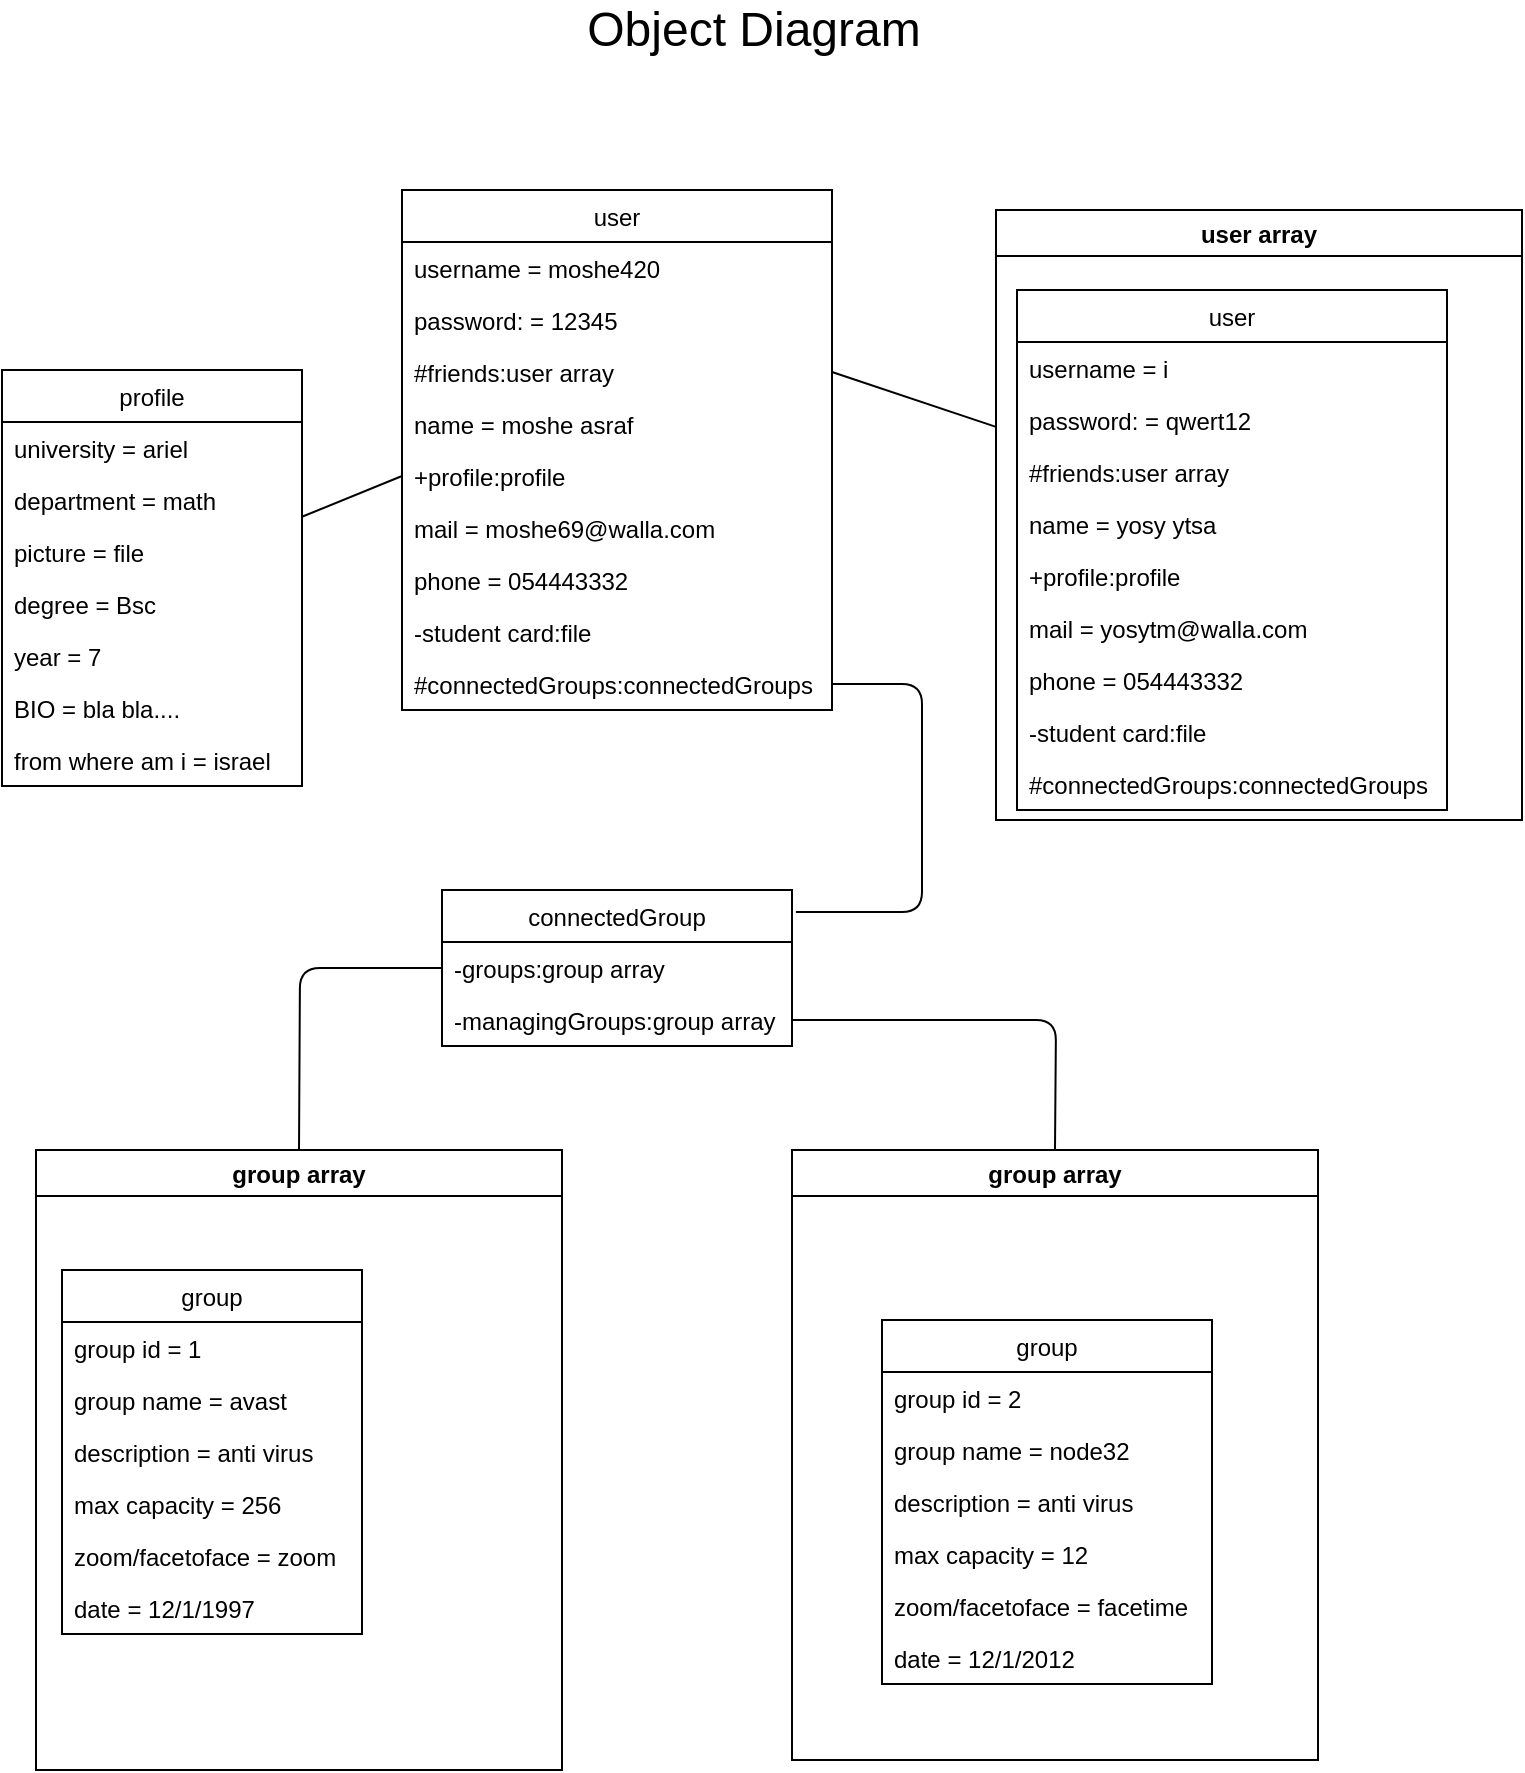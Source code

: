 <mxfile>
    <diagram id="kMu_I162mFygRxBqFrDO" name="Page-1">
        <mxGraphModel dx="1027" dy="881" grid="1" gridSize="10" guides="1" tooltips="1" connect="1" arrows="1" fold="1" page="1" pageScale="1" pageWidth="827" pageHeight="1169" math="0" shadow="0">
            <root>
                <mxCell id="0"/>
                <mxCell id="1" parent="0"/>
                <mxCell id="32" value="user" style="swimlane;fontStyle=0;childLayout=stackLayout;horizontal=1;startSize=26;horizontalStack=0;resizeParent=1;resizeParentMax=0;resizeLast=0;collapsible=1;marginBottom=0;rounded=0;shadow=0;glass=0;comic=0;sketch=0;verticalAlign=top;" parent="1" vertex="1">
                    <mxGeometry x="234" y="160" width="215" height="260" as="geometry"/>
                </mxCell>
                <mxCell id="33" value="fun" style="swimlane;fontStyle=0;childLayout=stackLayout;horizontal=1;startSize=0;horizontalStack=0;resizeParent=1;resizeParentMax=0;resizeLast=0;collapsible=0;marginBottom=0;rounded=0;shadow=0;glass=0;comic=0;sketch=0;verticalAlign=top;swimlaneLine=0;swimlaneFillColor=none;fillColor=none;noLabel=1;overflow=visible;portConstraintRotation=0;snapToPoint=0;fixDash=0;perimeter=rectanglePerimeter;dropTarget=1;expand=0;deletable=1;" parent="32" vertex="1">
                    <mxGeometry y="26" width="215" height="234" as="geometry"/>
                </mxCell>
                <mxCell id="34" value="username = moshe420" style="text;strokeColor=none;fillColor=none;align=left;verticalAlign=top;spacingLeft=4;spacingRight=4;overflow=hidden;rotatable=0;points=[[0,0.5],[1,0.5]];portConstraint=eastwest;" parent="33" vertex="1">
                    <mxGeometry width="215" height="26" as="geometry"/>
                </mxCell>
                <mxCell id="35" value="password: = 12345" style="text;strokeColor=none;fillColor=none;align=left;verticalAlign=top;spacingLeft=4;spacingRight=4;overflow=hidden;rotatable=0;points=[[0,0.5],[1,0.5]];portConstraint=eastwest;" parent="33" vertex="1">
                    <mxGeometry y="26" width="215" height="26" as="geometry"/>
                </mxCell>
                <mxCell id="36" value="#friends:user array" style="text;strokeColor=none;fillColor=none;align=left;verticalAlign=top;spacingLeft=4;spacingRight=4;overflow=hidden;rotatable=0;points=[[0,0.5],[1,0.5]];portConstraint=eastwest;" parent="33" vertex="1">
                    <mxGeometry y="52" width="215" height="26" as="geometry"/>
                </mxCell>
                <mxCell id="37" value="name = moshe asraf" style="text;strokeColor=none;fillColor=none;align=left;verticalAlign=top;spacingLeft=4;spacingRight=4;overflow=hidden;rotatable=0;points=[[0,0.5],[1,0.5]];portConstraint=eastwest;" parent="33" vertex="1">
                    <mxGeometry y="78" width="215" height="26" as="geometry"/>
                </mxCell>
                <mxCell id="38" value="+profile:profile" style="text;strokeColor=none;fillColor=none;align=left;verticalAlign=top;spacingLeft=4;spacingRight=4;overflow=hidden;rotatable=0;points=[[0,0.5],[1,0.5]];portConstraint=eastwest;" parent="33" vertex="1">
                    <mxGeometry y="104" width="215" height="26" as="geometry"/>
                </mxCell>
                <mxCell id="39" value="mail = moshe69@walla.com" style="text;strokeColor=none;fillColor=none;align=left;verticalAlign=top;spacingLeft=4;spacingRight=4;overflow=hidden;rotatable=0;points=[[0,0.5],[1,0.5]];portConstraint=eastwest;" parent="33" vertex="1">
                    <mxGeometry y="130" width="215" height="26" as="geometry"/>
                </mxCell>
                <mxCell id="40" value="phone = 054443332" style="text;strokeColor=none;fillColor=none;align=left;verticalAlign=top;spacingLeft=4;spacingRight=4;overflow=hidden;rotatable=0;points=[[0,0.5],[1,0.5]];portConstraint=eastwest;" parent="33" vertex="1">
                    <mxGeometry y="156" width="215" height="26" as="geometry"/>
                </mxCell>
                <mxCell id="41" value="-student card:file" style="text;strokeColor=none;fillColor=none;align=left;verticalAlign=top;spacingLeft=4;spacingRight=4;overflow=hidden;rotatable=0;points=[[0,0.5],[1,0.5]];portConstraint=eastwest;" parent="33" vertex="1">
                    <mxGeometry y="182" width="215" height="26" as="geometry"/>
                </mxCell>
                <mxCell id="42" value="#connectedGroups:connectedGroups" style="text;strokeColor=none;fillColor=none;align=left;verticalAlign=top;spacingLeft=4;spacingRight=4;overflow=hidden;rotatable=0;points=[[0,0.5],[1,0.5]];portConstraint=eastwest;" parent="33" vertex="1">
                    <mxGeometry y="208" width="215" height="26" as="geometry"/>
                </mxCell>
                <mxCell id="64" style="edgeStyle=none;html=1;exitX=1;exitY=0.5;exitDx=0;exitDy=0;endArrow=none;endFill=0;" parent="1" source="36" target="65" edge="1">
                    <mxGeometry relative="1" as="geometry"/>
                </mxCell>
                <mxCell id="65" value="user array" style="swimlane;" parent="1" vertex="1">
                    <mxGeometry x="531" y="170" width="263" height="305" as="geometry"/>
                </mxCell>
                <mxCell id="50" value="user" style="swimlane;fontStyle=0;childLayout=stackLayout;horizontal=1;startSize=26;horizontalStack=0;resizeParent=1;resizeParentMax=0;resizeLast=0;collapsible=1;marginBottom=0;rounded=0;shadow=0;glass=0;comic=0;sketch=0;verticalAlign=top;" parent="65" vertex="1">
                    <mxGeometry x="10.5" y="40" width="215" height="260" as="geometry"/>
                </mxCell>
                <mxCell id="51" value="fun" style="swimlane;fontStyle=0;childLayout=stackLayout;horizontal=1;startSize=0;horizontalStack=0;resizeParent=1;resizeParentMax=0;resizeLast=0;collapsible=0;marginBottom=0;rounded=0;shadow=0;glass=0;comic=0;sketch=0;verticalAlign=top;swimlaneLine=0;swimlaneFillColor=none;fillColor=none;noLabel=1;overflow=visible;portConstraintRotation=0;snapToPoint=0;fixDash=0;perimeter=rectanglePerimeter;dropTarget=1;expand=0;deletable=1;" parent="50" vertex="1">
                    <mxGeometry y="26" width="215" height="234" as="geometry"/>
                </mxCell>
                <mxCell id="52" value="username = i" style="text;strokeColor=none;fillColor=none;align=left;verticalAlign=top;spacingLeft=4;spacingRight=4;overflow=hidden;rotatable=0;points=[[0,0.5],[1,0.5]];portConstraint=eastwest;" parent="51" vertex="1">
                    <mxGeometry width="215" height="26" as="geometry"/>
                </mxCell>
                <mxCell id="53" value="password: = qwert12" style="text;strokeColor=none;fillColor=none;align=left;verticalAlign=top;spacingLeft=4;spacingRight=4;overflow=hidden;rotatable=0;points=[[0,0.5],[1,0.5]];portConstraint=eastwest;" parent="51" vertex="1">
                    <mxGeometry y="26" width="215" height="26" as="geometry"/>
                </mxCell>
                <mxCell id="54" value="#friends:user array" style="text;strokeColor=none;fillColor=none;align=left;verticalAlign=top;spacingLeft=4;spacingRight=4;overflow=hidden;rotatable=0;points=[[0,0.5],[1,0.5]];portConstraint=eastwest;" parent="51" vertex="1">
                    <mxGeometry y="52" width="215" height="26" as="geometry"/>
                </mxCell>
                <mxCell id="55" value="name = yosy ytsa" style="text;strokeColor=none;fillColor=none;align=left;verticalAlign=top;spacingLeft=4;spacingRight=4;overflow=hidden;rotatable=0;points=[[0,0.5],[1,0.5]];portConstraint=eastwest;" parent="51" vertex="1">
                    <mxGeometry y="78" width="215" height="26" as="geometry"/>
                </mxCell>
                <mxCell id="56" value="+profile:profile" style="text;strokeColor=none;fillColor=none;align=left;verticalAlign=top;spacingLeft=4;spacingRight=4;overflow=hidden;rotatable=0;points=[[0,0.5],[1,0.5]];portConstraint=eastwest;" parent="51" vertex="1">
                    <mxGeometry y="104" width="215" height="26" as="geometry"/>
                </mxCell>
                <mxCell id="57" value="mail = yosytm@walla.com" style="text;strokeColor=none;fillColor=none;align=left;verticalAlign=top;spacingLeft=4;spacingRight=4;overflow=hidden;rotatable=0;points=[[0,0.5],[1,0.5]];portConstraint=eastwest;" parent="51" vertex="1">
                    <mxGeometry y="130" width="215" height="26" as="geometry"/>
                </mxCell>
                <mxCell id="58" value="phone = 054443332" style="text;strokeColor=none;fillColor=none;align=left;verticalAlign=top;spacingLeft=4;spacingRight=4;overflow=hidden;rotatable=0;points=[[0,0.5],[1,0.5]];portConstraint=eastwest;" parent="51" vertex="1">
                    <mxGeometry y="156" width="215" height="26" as="geometry"/>
                </mxCell>
                <mxCell id="59" value="-student card:file" style="text;strokeColor=none;fillColor=none;align=left;verticalAlign=top;spacingLeft=4;spacingRight=4;overflow=hidden;rotatable=0;points=[[0,0.5],[1,0.5]];portConstraint=eastwest;" parent="51" vertex="1">
                    <mxGeometry y="182" width="215" height="26" as="geometry"/>
                </mxCell>
                <mxCell id="60" value="#connectedGroups:connectedGroups" style="text;strokeColor=none;fillColor=none;align=left;verticalAlign=top;spacingLeft=4;spacingRight=4;overflow=hidden;rotatable=0;points=[[0,0.5],[1,0.5]];portConstraint=eastwest;" parent="51" vertex="1">
                    <mxGeometry y="208" width="215" height="26" as="geometry"/>
                </mxCell>
                <mxCell id="67" value="profile" style="swimlane;fontStyle=0;childLayout=stackLayout;horizontal=1;startSize=26;horizontalStack=0;resizeParent=1;resizeParentMax=0;resizeLast=0;collapsible=1;marginBottom=0;rounded=0;shadow=0;glass=0;comic=0;sketch=0;verticalAlign=top;" parent="1" vertex="1">
                    <mxGeometry x="34" y="250" width="150" height="208" as="geometry"/>
                </mxCell>
                <mxCell id="68" value="fun" style="swimlane;fontStyle=0;childLayout=stackLayout;horizontal=1;startSize=0;horizontalStack=0;resizeParent=1;resizeParentMax=0;resizeLast=0;collapsible=0;marginBottom=0;rounded=0;shadow=0;glass=0;comic=0;sketch=0;verticalAlign=top;swimlaneLine=0;swimlaneFillColor=none;fillColor=none;noLabel=1;overflow=visible;portConstraintRotation=0;snapToPoint=0;fixDash=0;perimeter=rectanglePerimeter;dropTarget=1;expand=0;deletable=1;" parent="67" vertex="1">
                    <mxGeometry y="26" width="150" height="182" as="geometry"/>
                </mxCell>
                <mxCell id="69" value="university = ariel" style="text;strokeColor=none;fillColor=none;align=left;verticalAlign=top;spacingLeft=4;spacingRight=4;overflow=hidden;rotatable=0;points=[[0,0.5],[1,0.5]];portConstraint=eastwest;" parent="68" vertex="1">
                    <mxGeometry width="150" height="26" as="geometry"/>
                </mxCell>
                <mxCell id="70" value="department = math " style="text;strokeColor=none;fillColor=none;align=left;verticalAlign=top;spacingLeft=4;spacingRight=4;overflow=hidden;rotatable=0;points=[[0,0.5],[1,0.5]];portConstraint=eastwest;" parent="68" vertex="1">
                    <mxGeometry y="26" width="150" height="26" as="geometry"/>
                </mxCell>
                <mxCell id="71" value="picture = file" style="text;strokeColor=none;fillColor=none;align=left;verticalAlign=top;spacingLeft=4;spacingRight=4;overflow=hidden;rotatable=0;points=[[0,0.5],[1,0.5]];portConstraint=eastwest;" parent="68" vertex="1">
                    <mxGeometry y="52" width="150" height="26" as="geometry"/>
                </mxCell>
                <mxCell id="72" value="degree = Bsc" style="text;strokeColor=none;fillColor=none;align=left;verticalAlign=top;spacingLeft=4;spacingRight=4;overflow=hidden;rotatable=0;points=[[0,0.5],[1,0.5]];portConstraint=eastwest;" parent="68" vertex="1">
                    <mxGeometry y="78" width="150" height="26" as="geometry"/>
                </mxCell>
                <mxCell id="73" value="year = 7" style="text;strokeColor=none;fillColor=none;align=left;verticalAlign=top;spacingLeft=4;spacingRight=4;overflow=hidden;rotatable=0;points=[[0,0.5],[1,0.5]];portConstraint=eastwest;" parent="68" vertex="1">
                    <mxGeometry y="104" width="150" height="26" as="geometry"/>
                </mxCell>
                <mxCell id="74" value="BIO = bla bla...." style="text;strokeColor=none;fillColor=none;align=left;verticalAlign=top;spacingLeft=4;spacingRight=4;overflow=hidden;rotatable=0;points=[[0,0.5],[1,0.5]];portConstraint=eastwest;" parent="68" vertex="1">
                    <mxGeometry y="130" width="150" height="26" as="geometry"/>
                </mxCell>
                <mxCell id="75" value="from where am i = israel" style="text;strokeColor=none;fillColor=none;align=left;verticalAlign=top;spacingLeft=4;spacingRight=4;overflow=hidden;rotatable=0;points=[[0,0.5],[1,0.5]];portConstraint=eastwest;" parent="68" vertex="1">
                    <mxGeometry y="156" width="150" height="26" as="geometry"/>
                </mxCell>
                <mxCell id="79" style="edgeStyle=none;html=1;exitX=0;exitY=0.5;exitDx=0;exitDy=0;endArrow=none;endFill=0;" parent="1" source="38" target="67" edge="1">
                    <mxGeometry relative="1" as="geometry"/>
                </mxCell>
                <mxCell id="80" value="connectedGroup" style="swimlane;fontStyle=0;childLayout=stackLayout;horizontal=1;startSize=26;horizontalStack=0;resizeParent=1;resizeParentMax=0;resizeLast=0;collapsible=1;marginBottom=0;rounded=0;shadow=0;glass=0;comic=0;sketch=0;verticalAlign=top;" parent="1" vertex="1">
                    <mxGeometry x="254" y="510" width="175" height="78" as="geometry"/>
                </mxCell>
                <mxCell id="81" value="fun" style="swimlane;fontStyle=0;childLayout=stackLayout;horizontal=1;startSize=0;horizontalStack=0;resizeParent=1;resizeParentMax=0;resizeLast=0;collapsible=0;marginBottom=0;rounded=0;shadow=0;glass=0;comic=0;sketch=0;verticalAlign=top;swimlaneLine=0;swimlaneFillColor=none;fillColor=none;noLabel=1;overflow=visible;portConstraintRotation=0;snapToPoint=0;fixDash=0;perimeter=rectanglePerimeter;dropTarget=1;expand=0;deletable=1;" parent="80" vertex="1">
                    <mxGeometry y="26" width="175" height="52" as="geometry"/>
                </mxCell>
                <mxCell id="82" value="-groups:group array" style="text;strokeColor=none;fillColor=none;align=left;verticalAlign=top;spacingLeft=4;spacingRight=4;overflow=hidden;rotatable=0;points=[[0,0.5],[1,0.5]];portConstraint=eastwest;" parent="81" vertex="1">
                    <mxGeometry width="175" height="26" as="geometry"/>
                </mxCell>
                <mxCell id="83" value="-managingGroups:group array" style="text;strokeColor=none;fillColor=none;align=left;verticalAlign=top;spacingLeft=4;spacingRight=4;overflow=hidden;rotatable=0;points=[[0,0.5],[1,0.5]];portConstraint=eastwest;" parent="81" vertex="1">
                    <mxGeometry y="26" width="175" height="26" as="geometry"/>
                </mxCell>
                <mxCell id="91" style="edgeStyle=none;html=1;exitX=1;exitY=0.5;exitDx=0;exitDy=0;endArrow=none;endFill=0;entryX=1.011;entryY=0.141;entryDx=0;entryDy=0;entryPerimeter=0;" parent="1" source="42" target="80" edge="1">
                    <mxGeometry relative="1" as="geometry">
                        <Array as="points">
                            <mxPoint x="494" y="407"/>
                            <mxPoint x="494" y="521"/>
                        </Array>
                    </mxGeometry>
                </mxCell>
                <mxCell id="92" value="group array" style="swimlane;" parent="1" vertex="1">
                    <mxGeometry x="51" y="640" width="263" height="310" as="geometry"/>
                </mxCell>
                <mxCell id="117" value="group" style="swimlane;fontStyle=0;childLayout=stackLayout;horizontal=1;startSize=26;horizontalStack=0;resizeParent=1;resizeParentMax=0;resizeLast=0;collapsible=1;marginBottom=0;rounded=0;shadow=0;glass=0;comic=0;sketch=0;verticalAlign=top;" parent="92" vertex="1">
                    <mxGeometry x="13" y="60" width="150" height="182" as="geometry"/>
                </mxCell>
                <mxCell id="118" value="fun" style="swimlane;fontStyle=0;childLayout=stackLayout;horizontal=1;startSize=0;horizontalStack=0;resizeParent=1;resizeParentMax=0;resizeLast=0;collapsible=0;marginBottom=0;rounded=0;shadow=0;glass=0;comic=0;sketch=0;verticalAlign=top;swimlaneLine=0;swimlaneFillColor=none;fillColor=none;noLabel=1;overflow=visible;portConstraintRotation=0;snapToPoint=0;fixDash=0;perimeter=rectanglePerimeter;dropTarget=1;expand=0;deletable=1;" parent="117" vertex="1">
                    <mxGeometry y="26" width="150" height="156" as="geometry"/>
                </mxCell>
                <mxCell id="119" value="group id = 1" style="text;strokeColor=none;fillColor=none;align=left;verticalAlign=top;spacingLeft=4;spacingRight=4;overflow=hidden;rotatable=0;points=[[0,0.5],[1,0.5]];portConstraint=eastwest;" parent="118" vertex="1">
                    <mxGeometry width="150" height="26" as="geometry"/>
                </mxCell>
                <mxCell id="120" value="group name = avast" style="text;strokeColor=none;fillColor=none;align=left;verticalAlign=top;spacingLeft=4;spacingRight=4;overflow=hidden;rotatable=0;points=[[0,0.5],[1,0.5]];portConstraint=eastwest;" parent="118" vertex="1">
                    <mxGeometry y="26" width="150" height="26" as="geometry"/>
                </mxCell>
                <mxCell id="121" value="description = anti virus" style="text;strokeColor=none;fillColor=none;align=left;verticalAlign=top;spacingLeft=4;spacingRight=4;overflow=hidden;rotatable=0;points=[[0,0.5],[1,0.5]];portConstraint=eastwest;" parent="118" vertex="1">
                    <mxGeometry y="52" width="150" height="26" as="geometry"/>
                </mxCell>
                <mxCell id="123" value="max capacity = 256" style="text;strokeColor=none;fillColor=none;align=left;verticalAlign=top;spacingLeft=4;spacingRight=4;overflow=hidden;rotatable=0;points=[[0,0.5],[1,0.5]];portConstraint=eastwest;" parent="118" vertex="1">
                    <mxGeometry y="78" width="150" height="26" as="geometry"/>
                </mxCell>
                <mxCell id="124" value="zoom/facetoface = zoom" style="text;strokeColor=none;fillColor=none;align=left;verticalAlign=top;spacingLeft=4;spacingRight=4;overflow=hidden;rotatable=0;points=[[0,0.5],[1,0.5]];portConstraint=eastwest;" parent="118" vertex="1">
                    <mxGeometry y="104" width="150" height="26" as="geometry"/>
                </mxCell>
                <mxCell id="125" value="date = 12/1/1997" style="text;strokeColor=none;fillColor=none;align=left;verticalAlign=top;spacingLeft=4;spacingRight=4;overflow=hidden;rotatable=0;points=[[0,0.5],[1,0.5]];portConstraint=eastwest;" parent="118" vertex="1">
                    <mxGeometry y="130" width="150" height="26" as="geometry"/>
                </mxCell>
                <mxCell id="116" value="group array" style="swimlane;" parent="1" vertex="1">
                    <mxGeometry x="429" y="640" width="263" height="305" as="geometry"/>
                </mxCell>
                <mxCell id="131" value="group" style="swimlane;fontStyle=0;childLayout=stackLayout;horizontal=1;startSize=26;horizontalStack=0;resizeParent=1;resizeParentMax=0;resizeLast=0;collapsible=1;marginBottom=0;rounded=0;shadow=0;glass=0;comic=0;sketch=0;verticalAlign=top;" parent="116" vertex="1">
                    <mxGeometry x="45" y="85" width="165" height="182" as="geometry"/>
                </mxCell>
                <mxCell id="132" value="fun" style="swimlane;fontStyle=0;childLayout=stackLayout;horizontal=1;startSize=0;horizontalStack=0;resizeParent=1;resizeParentMax=0;resizeLast=0;collapsible=0;marginBottom=0;rounded=0;shadow=0;glass=0;comic=0;sketch=0;verticalAlign=top;swimlaneLine=0;swimlaneFillColor=none;fillColor=none;noLabel=1;overflow=visible;portConstraintRotation=0;snapToPoint=0;fixDash=0;perimeter=rectanglePerimeter;dropTarget=1;expand=0;deletable=1;" parent="131" vertex="1">
                    <mxGeometry y="26" width="165" height="156" as="geometry"/>
                </mxCell>
                <mxCell id="133" value="group id = 2" style="text;strokeColor=none;fillColor=none;align=left;verticalAlign=top;spacingLeft=4;spacingRight=4;overflow=hidden;rotatable=0;points=[[0,0.5],[1,0.5]];portConstraint=eastwest;" parent="132" vertex="1">
                    <mxGeometry width="165" height="26" as="geometry"/>
                </mxCell>
                <mxCell id="134" value="group name = node32" style="text;strokeColor=none;fillColor=none;align=left;verticalAlign=top;spacingLeft=4;spacingRight=4;overflow=hidden;rotatable=0;points=[[0,0.5],[1,0.5]];portConstraint=eastwest;" parent="132" vertex="1">
                    <mxGeometry y="26" width="165" height="26" as="geometry"/>
                </mxCell>
                <mxCell id="135" value="description = anti virus" style="text;strokeColor=none;fillColor=none;align=left;verticalAlign=top;spacingLeft=4;spacingRight=4;overflow=hidden;rotatable=0;points=[[0,0.5],[1,0.5]];portConstraint=eastwest;" parent="132" vertex="1">
                    <mxGeometry y="52" width="165" height="26" as="geometry"/>
                </mxCell>
                <mxCell id="136" value="max capacity = 12" style="text;strokeColor=none;fillColor=none;align=left;verticalAlign=top;spacingLeft=4;spacingRight=4;overflow=hidden;rotatable=0;points=[[0,0.5],[1,0.5]];portConstraint=eastwest;" parent="132" vertex="1">
                    <mxGeometry y="78" width="165" height="26" as="geometry"/>
                </mxCell>
                <mxCell id="137" value="zoom/facetoface = facetime" style="text;strokeColor=none;fillColor=none;align=left;verticalAlign=top;spacingLeft=4;spacingRight=4;overflow=hidden;rotatable=0;points=[[0,0.5],[1,0.5]];portConstraint=eastwest;" parent="132" vertex="1">
                    <mxGeometry y="104" width="165" height="26" as="geometry"/>
                </mxCell>
                <mxCell id="138" value="date = 12/1/2012" style="text;strokeColor=none;fillColor=none;align=left;verticalAlign=top;spacingLeft=4;spacingRight=4;overflow=hidden;rotatable=0;points=[[0,0.5],[1,0.5]];portConstraint=eastwest;" parent="132" vertex="1">
                    <mxGeometry y="130" width="165" height="26" as="geometry"/>
                </mxCell>
                <mxCell id="139" style="edgeStyle=none;html=1;exitX=0;exitY=0.5;exitDx=0;exitDy=0;endArrow=none;endFill=0;entryX=0.5;entryY=0;entryDx=0;entryDy=0;" parent="1" source="82" target="92" edge="1">
                    <mxGeometry relative="1" as="geometry">
                        <mxPoint x="194" y="549" as="targetPoint"/>
                        <Array as="points">
                            <mxPoint x="183" y="549"/>
                        </Array>
                    </mxGeometry>
                </mxCell>
                <mxCell id="140" style="edgeStyle=none;html=1;exitX=1;exitY=0.5;exitDx=0;exitDy=0;entryX=0.5;entryY=0;entryDx=0;entryDy=0;endArrow=none;endFill=0;" parent="1" source="83" target="116" edge="1">
                    <mxGeometry relative="1" as="geometry">
                        <Array as="points">
                            <mxPoint x="561" y="575"/>
                        </Array>
                    </mxGeometry>
                </mxCell>
                <mxCell id="141" value="&lt;font style=&quot;font-size: 24px&quot;&gt;Object Diagram&lt;/font&gt;" style="text;html=1;strokeColor=none;fillColor=none;align=center;verticalAlign=middle;whiteSpace=wrap;rounded=0;" parent="1" vertex="1">
                    <mxGeometry x="310" y="70" width="200" height="20" as="geometry"/>
                </mxCell>
            </root>
        </mxGraphModel>
    </diagram>
</mxfile>